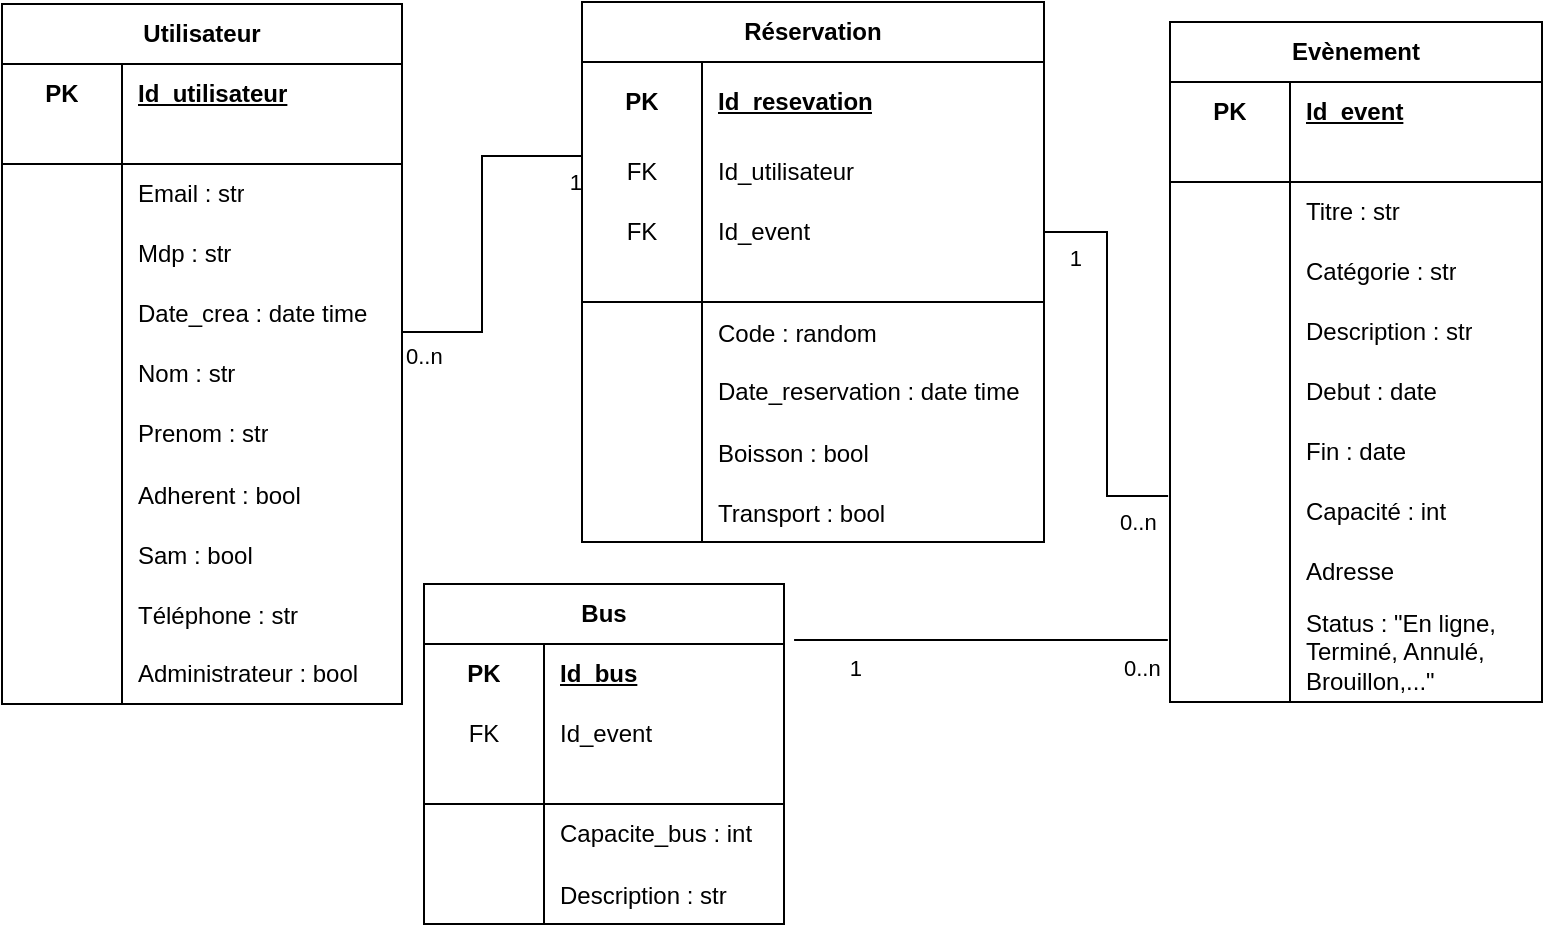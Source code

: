 <mxfile version="28.2.3">
  <diagram name="Page-1" id="7T3RkDwCPcvI0YSuwBQ7">
    <mxGraphModel dx="872" dy="441" grid="1" gridSize="10" guides="1" tooltips="1" connect="1" arrows="1" fold="1" page="1" pageScale="1" pageWidth="827" pageHeight="1169" math="0" shadow="0">
      <root>
        <mxCell id="0" />
        <mxCell id="1" parent="0" />
        <mxCell id="JRKuyxoz-PXcy8sYNfW_-27" value="Utilisateur" style="shape=table;startSize=30;container=1;collapsible=1;childLayout=tableLayout;fixedRows=1;rowLines=0;fontStyle=1;align=center;resizeLast=1;html=1;whiteSpace=wrap;" parent="1" vertex="1">
          <mxGeometry x="50" y="41" width="200" height="350" as="geometry" />
        </mxCell>
        <mxCell id="JRKuyxoz-PXcy8sYNfW_-28" value="" style="shape=tableRow;horizontal=0;startSize=0;swimlaneHead=0;swimlaneBody=0;fillColor=none;collapsible=0;dropTarget=0;points=[[0,0.5],[1,0.5]];portConstraint=eastwest;top=0;left=0;right=0;bottom=0;html=1;" parent="JRKuyxoz-PXcy8sYNfW_-27" vertex="1">
          <mxGeometry y="30" width="200" height="30" as="geometry" />
        </mxCell>
        <mxCell id="JRKuyxoz-PXcy8sYNfW_-29" value="PK" style="shape=partialRectangle;connectable=0;fillColor=none;top=0;left=0;bottom=0;right=0;fontStyle=1;overflow=hidden;html=1;whiteSpace=wrap;" parent="JRKuyxoz-PXcy8sYNfW_-28" vertex="1">
          <mxGeometry width="60" height="30" as="geometry">
            <mxRectangle width="60" height="30" as="alternateBounds" />
          </mxGeometry>
        </mxCell>
        <mxCell id="JRKuyxoz-PXcy8sYNfW_-30" value="Id_utilisateur" style="shape=partialRectangle;connectable=0;fillColor=none;top=0;left=0;bottom=0;right=0;align=left;spacingLeft=6;fontStyle=5;overflow=hidden;html=1;whiteSpace=wrap;" parent="JRKuyxoz-PXcy8sYNfW_-28" vertex="1">
          <mxGeometry x="60" width="140" height="30" as="geometry">
            <mxRectangle width="140" height="30" as="alternateBounds" />
          </mxGeometry>
        </mxCell>
        <mxCell id="JRKuyxoz-PXcy8sYNfW_-31" value="" style="shape=tableRow;horizontal=0;startSize=0;swimlaneHead=0;swimlaneBody=0;fillColor=none;collapsible=0;dropTarget=0;points=[[0,0.5],[1,0.5]];portConstraint=eastwest;top=0;left=0;right=0;bottom=1;html=1;" parent="JRKuyxoz-PXcy8sYNfW_-27" vertex="1">
          <mxGeometry y="60" width="200" height="20" as="geometry" />
        </mxCell>
        <mxCell id="JRKuyxoz-PXcy8sYNfW_-32" value="" style="shape=partialRectangle;connectable=0;fillColor=none;top=0;left=0;bottom=0;right=0;fontStyle=1;overflow=hidden;html=1;whiteSpace=wrap;" parent="JRKuyxoz-PXcy8sYNfW_-31" vertex="1">
          <mxGeometry width="60" height="20" as="geometry">
            <mxRectangle width="60" height="20" as="alternateBounds" />
          </mxGeometry>
        </mxCell>
        <mxCell id="JRKuyxoz-PXcy8sYNfW_-33" value="" style="shape=partialRectangle;connectable=0;fillColor=none;top=0;left=0;bottom=0;right=0;align=left;spacingLeft=6;fontStyle=5;overflow=hidden;html=1;whiteSpace=wrap;" parent="JRKuyxoz-PXcy8sYNfW_-31" vertex="1">
          <mxGeometry x="60" width="140" height="20" as="geometry">
            <mxRectangle width="140" height="20" as="alternateBounds" />
          </mxGeometry>
        </mxCell>
        <mxCell id="JRKuyxoz-PXcy8sYNfW_-34" value="" style="shape=tableRow;horizontal=0;startSize=0;swimlaneHead=0;swimlaneBody=0;fillColor=none;collapsible=0;dropTarget=0;points=[[0,0.5],[1,0.5]];portConstraint=eastwest;top=0;left=0;right=0;bottom=0;html=1;" parent="JRKuyxoz-PXcy8sYNfW_-27" vertex="1">
          <mxGeometry y="80" width="200" height="30" as="geometry" />
        </mxCell>
        <mxCell id="JRKuyxoz-PXcy8sYNfW_-35" value="" style="shape=partialRectangle;connectable=0;fillColor=none;top=0;left=0;bottom=0;right=0;editable=1;overflow=hidden;html=1;whiteSpace=wrap;" parent="JRKuyxoz-PXcy8sYNfW_-34" vertex="1">
          <mxGeometry width="60" height="30" as="geometry">
            <mxRectangle width="60" height="30" as="alternateBounds" />
          </mxGeometry>
        </mxCell>
        <mxCell id="JRKuyxoz-PXcy8sYNfW_-36" value="Email : str" style="shape=partialRectangle;connectable=0;fillColor=none;top=0;left=0;bottom=0;right=0;align=left;spacingLeft=6;overflow=hidden;html=1;whiteSpace=wrap;" parent="JRKuyxoz-PXcy8sYNfW_-34" vertex="1">
          <mxGeometry x="60" width="140" height="30" as="geometry">
            <mxRectangle width="140" height="30" as="alternateBounds" />
          </mxGeometry>
        </mxCell>
        <mxCell id="JRKuyxoz-PXcy8sYNfW_-37" value="" style="shape=tableRow;horizontal=0;startSize=0;swimlaneHead=0;swimlaneBody=0;fillColor=none;collapsible=0;dropTarget=0;points=[[0,0.5],[1,0.5]];portConstraint=eastwest;top=0;left=0;right=0;bottom=0;html=1;" parent="JRKuyxoz-PXcy8sYNfW_-27" vertex="1">
          <mxGeometry y="110" width="200" height="30" as="geometry" />
        </mxCell>
        <mxCell id="JRKuyxoz-PXcy8sYNfW_-38" value="" style="shape=partialRectangle;connectable=0;fillColor=none;top=0;left=0;bottom=0;right=0;editable=1;overflow=hidden;html=1;whiteSpace=wrap;" parent="JRKuyxoz-PXcy8sYNfW_-37" vertex="1">
          <mxGeometry width="60" height="30" as="geometry">
            <mxRectangle width="60" height="30" as="alternateBounds" />
          </mxGeometry>
        </mxCell>
        <mxCell id="JRKuyxoz-PXcy8sYNfW_-39" value="Mdp : str" style="shape=partialRectangle;connectable=0;fillColor=none;top=0;left=0;bottom=0;right=0;align=left;spacingLeft=6;overflow=hidden;html=1;whiteSpace=wrap;" parent="JRKuyxoz-PXcy8sYNfW_-37" vertex="1">
          <mxGeometry x="60" width="140" height="30" as="geometry">
            <mxRectangle width="140" height="30" as="alternateBounds" />
          </mxGeometry>
        </mxCell>
        <mxCell id="D_6ku0pOQuccuG8OBl92-4" value="" style="shape=tableRow;horizontal=0;startSize=0;swimlaneHead=0;swimlaneBody=0;fillColor=none;collapsible=0;dropTarget=0;points=[[0,0.5],[1,0.5]];portConstraint=eastwest;top=0;left=0;right=0;bottom=0;html=1;" parent="JRKuyxoz-PXcy8sYNfW_-27" vertex="1">
          <mxGeometry y="140" width="200" height="30" as="geometry" />
        </mxCell>
        <mxCell id="D_6ku0pOQuccuG8OBl92-5" value="" style="shape=partialRectangle;connectable=0;fillColor=none;top=0;left=0;bottom=0;right=0;editable=1;overflow=hidden;html=1;whiteSpace=wrap;" parent="D_6ku0pOQuccuG8OBl92-4" vertex="1">
          <mxGeometry width="60" height="30" as="geometry">
            <mxRectangle width="60" height="30" as="alternateBounds" />
          </mxGeometry>
        </mxCell>
        <mxCell id="D_6ku0pOQuccuG8OBl92-6" value="Date_crea : date time" style="shape=partialRectangle;connectable=0;fillColor=none;top=0;left=0;bottom=0;right=0;align=left;spacingLeft=6;overflow=hidden;html=1;whiteSpace=wrap;" parent="D_6ku0pOQuccuG8OBl92-4" vertex="1">
          <mxGeometry x="60" width="140" height="30" as="geometry">
            <mxRectangle width="140" height="30" as="alternateBounds" />
          </mxGeometry>
        </mxCell>
        <mxCell id="D_6ku0pOQuccuG8OBl92-7" value="" style="shape=tableRow;horizontal=0;startSize=0;swimlaneHead=0;swimlaneBody=0;fillColor=none;collapsible=0;dropTarget=0;points=[[0,0.5],[1,0.5]];portConstraint=eastwest;top=0;left=0;right=0;bottom=0;html=1;" parent="JRKuyxoz-PXcy8sYNfW_-27" vertex="1">
          <mxGeometry y="170" width="200" height="30" as="geometry" />
        </mxCell>
        <mxCell id="D_6ku0pOQuccuG8OBl92-8" value="" style="shape=partialRectangle;connectable=0;fillColor=none;top=0;left=0;bottom=0;right=0;editable=1;overflow=hidden;html=1;whiteSpace=wrap;" parent="D_6ku0pOQuccuG8OBl92-7" vertex="1">
          <mxGeometry width="60" height="30" as="geometry">
            <mxRectangle width="60" height="30" as="alternateBounds" />
          </mxGeometry>
        </mxCell>
        <mxCell id="D_6ku0pOQuccuG8OBl92-9" value="Nom : str" style="shape=partialRectangle;connectable=0;fillColor=none;top=0;left=0;bottom=0;right=0;align=left;spacingLeft=6;overflow=hidden;html=1;whiteSpace=wrap;" parent="D_6ku0pOQuccuG8OBl92-7" vertex="1">
          <mxGeometry x="60" width="140" height="30" as="geometry">
            <mxRectangle width="140" height="30" as="alternateBounds" />
          </mxGeometry>
        </mxCell>
        <mxCell id="D_6ku0pOQuccuG8OBl92-10" value="" style="shape=tableRow;horizontal=0;startSize=0;swimlaneHead=0;swimlaneBody=0;fillColor=none;collapsible=0;dropTarget=0;points=[[0,0.5],[1,0.5]];portConstraint=eastwest;top=0;left=0;right=0;bottom=0;html=1;" parent="JRKuyxoz-PXcy8sYNfW_-27" vertex="1">
          <mxGeometry y="200" width="200" height="30" as="geometry" />
        </mxCell>
        <mxCell id="D_6ku0pOQuccuG8OBl92-11" value="" style="shape=partialRectangle;connectable=0;fillColor=none;top=0;left=0;bottom=0;right=0;editable=1;overflow=hidden;html=1;whiteSpace=wrap;" parent="D_6ku0pOQuccuG8OBl92-10" vertex="1">
          <mxGeometry width="60" height="30" as="geometry">
            <mxRectangle width="60" height="30" as="alternateBounds" />
          </mxGeometry>
        </mxCell>
        <mxCell id="D_6ku0pOQuccuG8OBl92-12" value="Prenom : str" style="shape=partialRectangle;connectable=0;fillColor=none;top=0;left=0;bottom=0;right=0;align=left;spacingLeft=6;overflow=hidden;html=1;whiteSpace=wrap;" parent="D_6ku0pOQuccuG8OBl92-10" vertex="1">
          <mxGeometry x="60" width="140" height="30" as="geometry">
            <mxRectangle width="140" height="30" as="alternateBounds" />
          </mxGeometry>
        </mxCell>
        <mxCell id="5gYkicxAZJYEm7UIIAIP-82" value="" style="shape=tableRow;horizontal=0;startSize=0;swimlaneHead=0;swimlaneBody=0;fillColor=none;collapsible=0;dropTarget=0;points=[[0,0.5],[1,0.5]];portConstraint=eastwest;top=0;left=0;right=0;bottom=0;" vertex="1" parent="JRKuyxoz-PXcy8sYNfW_-27">
          <mxGeometry y="230" width="200" height="30" as="geometry" />
        </mxCell>
        <mxCell id="5gYkicxAZJYEm7UIIAIP-83" value="" style="shape=partialRectangle;connectable=0;fillColor=none;top=0;left=0;bottom=0;right=0;editable=1;overflow=hidden;" vertex="1" parent="5gYkicxAZJYEm7UIIAIP-82">
          <mxGeometry width="60" height="30" as="geometry">
            <mxRectangle width="60" height="30" as="alternateBounds" />
          </mxGeometry>
        </mxCell>
        <mxCell id="5gYkicxAZJYEm7UIIAIP-84" value="Adherent : bool" style="shape=partialRectangle;connectable=0;fillColor=none;top=0;left=0;bottom=0;right=0;align=left;spacingLeft=6;overflow=hidden;" vertex="1" parent="5gYkicxAZJYEm7UIIAIP-82">
          <mxGeometry x="60" width="140" height="30" as="geometry">
            <mxRectangle width="140" height="30" as="alternateBounds" />
          </mxGeometry>
        </mxCell>
        <mxCell id="5gYkicxAZJYEm7UIIAIP-85" value="" style="shape=tableRow;horizontal=0;startSize=0;swimlaneHead=0;swimlaneBody=0;fillColor=none;collapsible=0;dropTarget=0;points=[[0,0.5],[1,0.5]];portConstraint=eastwest;top=0;left=0;right=0;bottom=0;" vertex="1" parent="JRKuyxoz-PXcy8sYNfW_-27">
          <mxGeometry y="260" width="200" height="30" as="geometry" />
        </mxCell>
        <mxCell id="5gYkicxAZJYEm7UIIAIP-86" value="" style="shape=partialRectangle;connectable=0;fillColor=none;top=0;left=0;bottom=0;right=0;editable=1;overflow=hidden;" vertex="1" parent="5gYkicxAZJYEm7UIIAIP-85">
          <mxGeometry width="60" height="30" as="geometry">
            <mxRectangle width="60" height="30" as="alternateBounds" />
          </mxGeometry>
        </mxCell>
        <mxCell id="5gYkicxAZJYEm7UIIAIP-87" value="Sam : bool" style="shape=partialRectangle;connectable=0;fillColor=none;top=0;left=0;bottom=0;right=0;align=left;spacingLeft=6;overflow=hidden;" vertex="1" parent="5gYkicxAZJYEm7UIIAIP-85">
          <mxGeometry x="60" width="140" height="30" as="geometry">
            <mxRectangle width="140" height="30" as="alternateBounds" />
          </mxGeometry>
        </mxCell>
        <mxCell id="5gYkicxAZJYEm7UIIAIP-73" value="" style="shape=tableRow;horizontal=0;startSize=0;swimlaneHead=0;swimlaneBody=0;fillColor=none;collapsible=0;dropTarget=0;points=[[0,0.5],[1,0.5]];portConstraint=eastwest;top=0;left=0;right=0;bottom=0;" vertex="1" parent="JRKuyxoz-PXcy8sYNfW_-27">
          <mxGeometry y="290" width="200" height="30" as="geometry" />
        </mxCell>
        <mxCell id="5gYkicxAZJYEm7UIIAIP-74" value="" style="shape=partialRectangle;connectable=0;fillColor=none;top=0;left=0;bottom=0;right=0;editable=1;overflow=hidden;" vertex="1" parent="5gYkicxAZJYEm7UIIAIP-73">
          <mxGeometry width="60" height="30" as="geometry">
            <mxRectangle width="60" height="30" as="alternateBounds" />
          </mxGeometry>
        </mxCell>
        <mxCell id="5gYkicxAZJYEm7UIIAIP-75" value="Téléphone : str" style="shape=partialRectangle;connectable=0;fillColor=none;top=0;left=0;bottom=0;right=0;align=left;spacingLeft=6;overflow=hidden;" vertex="1" parent="5gYkicxAZJYEm7UIIAIP-73">
          <mxGeometry x="60" width="140" height="30" as="geometry">
            <mxRectangle width="140" height="30" as="alternateBounds" />
          </mxGeometry>
        </mxCell>
        <mxCell id="D_6ku0pOQuccuG8OBl92-13" value="" style="shape=tableRow;horizontal=0;startSize=0;swimlaneHead=0;swimlaneBody=0;fillColor=none;collapsible=0;dropTarget=0;points=[[0,0.5],[1,0.5]];portConstraint=eastwest;top=0;left=0;right=0;bottom=0;html=1;" parent="JRKuyxoz-PXcy8sYNfW_-27" vertex="1">
          <mxGeometry y="320" width="200" height="30" as="geometry" />
        </mxCell>
        <mxCell id="D_6ku0pOQuccuG8OBl92-14" value="" style="shape=partialRectangle;connectable=0;fillColor=none;top=0;left=0;bottom=0;right=0;editable=1;overflow=hidden;html=1;whiteSpace=wrap;" parent="D_6ku0pOQuccuG8OBl92-13" vertex="1">
          <mxGeometry width="60" height="30" as="geometry">
            <mxRectangle width="60" height="30" as="alternateBounds" />
          </mxGeometry>
        </mxCell>
        <mxCell id="D_6ku0pOQuccuG8OBl92-15" value="Administrateur : bool" style="shape=partialRectangle;connectable=0;fillColor=none;top=0;left=0;bottom=0;right=0;align=left;spacingLeft=6;overflow=hidden;html=1;whiteSpace=wrap;" parent="D_6ku0pOQuccuG8OBl92-13" vertex="1">
          <mxGeometry x="60" width="140" height="30" as="geometry">
            <mxRectangle width="140" height="30" as="alternateBounds" />
          </mxGeometry>
        </mxCell>
        <mxCell id="JRKuyxoz-PXcy8sYNfW_-40" value="Evènement" style="shape=table;startSize=30;container=1;collapsible=1;childLayout=tableLayout;fixedRows=1;rowLines=0;fontStyle=1;align=center;resizeLast=1;html=1;whiteSpace=wrap;" parent="1" vertex="1">
          <mxGeometry x="634" y="50" width="186" height="340" as="geometry" />
        </mxCell>
        <mxCell id="JRKuyxoz-PXcy8sYNfW_-41" value="" style="shape=tableRow;horizontal=0;startSize=0;swimlaneHead=0;swimlaneBody=0;fillColor=none;collapsible=0;dropTarget=0;points=[[0,0.5],[1,0.5]];portConstraint=eastwest;top=0;left=0;right=0;bottom=0;html=1;" parent="JRKuyxoz-PXcy8sYNfW_-40" vertex="1">
          <mxGeometry y="30" width="186" height="30" as="geometry" />
        </mxCell>
        <mxCell id="JRKuyxoz-PXcy8sYNfW_-42" value="PK" style="shape=partialRectangle;connectable=0;fillColor=none;top=0;left=0;bottom=0;right=0;fontStyle=1;overflow=hidden;html=1;whiteSpace=wrap;" parent="JRKuyxoz-PXcy8sYNfW_-41" vertex="1">
          <mxGeometry width="60" height="30" as="geometry">
            <mxRectangle width="60" height="30" as="alternateBounds" />
          </mxGeometry>
        </mxCell>
        <mxCell id="JRKuyxoz-PXcy8sYNfW_-43" value="Id_event" style="shape=partialRectangle;connectable=0;fillColor=none;top=0;left=0;bottom=0;right=0;align=left;spacingLeft=6;fontStyle=5;overflow=hidden;html=1;whiteSpace=wrap;" parent="JRKuyxoz-PXcy8sYNfW_-41" vertex="1">
          <mxGeometry x="60" width="126" height="30" as="geometry">
            <mxRectangle width="126" height="30" as="alternateBounds" />
          </mxGeometry>
        </mxCell>
        <mxCell id="JRKuyxoz-PXcy8sYNfW_-44" value="" style="shape=tableRow;horizontal=0;startSize=0;swimlaneHead=0;swimlaneBody=0;fillColor=none;collapsible=0;dropTarget=0;points=[[0,0.5],[1,0.5]];portConstraint=eastwest;top=0;left=0;right=0;bottom=1;html=1;" parent="JRKuyxoz-PXcy8sYNfW_-40" vertex="1">
          <mxGeometry y="60" width="186" height="20" as="geometry" />
        </mxCell>
        <mxCell id="JRKuyxoz-PXcy8sYNfW_-45" value="" style="shape=partialRectangle;connectable=0;fillColor=none;top=0;left=0;bottom=0;right=0;fontStyle=1;overflow=hidden;html=1;whiteSpace=wrap;" parent="JRKuyxoz-PXcy8sYNfW_-44" vertex="1">
          <mxGeometry width="60" height="20" as="geometry">
            <mxRectangle width="60" height="20" as="alternateBounds" />
          </mxGeometry>
        </mxCell>
        <mxCell id="JRKuyxoz-PXcy8sYNfW_-46" value="" style="shape=partialRectangle;connectable=0;fillColor=none;top=0;left=0;bottom=0;right=0;align=left;spacingLeft=6;fontStyle=5;overflow=hidden;html=1;whiteSpace=wrap;" parent="JRKuyxoz-PXcy8sYNfW_-44" vertex="1">
          <mxGeometry x="60" width="126" height="20" as="geometry">
            <mxRectangle width="126" height="20" as="alternateBounds" />
          </mxGeometry>
        </mxCell>
        <mxCell id="JRKuyxoz-PXcy8sYNfW_-47" value="" style="shape=tableRow;horizontal=0;startSize=0;swimlaneHead=0;swimlaneBody=0;fillColor=none;collapsible=0;dropTarget=0;points=[[0,0.5],[1,0.5]];portConstraint=eastwest;top=0;left=0;right=0;bottom=0;html=1;" parent="JRKuyxoz-PXcy8sYNfW_-40" vertex="1">
          <mxGeometry y="80" width="186" height="30" as="geometry" />
        </mxCell>
        <mxCell id="JRKuyxoz-PXcy8sYNfW_-48" value="" style="shape=partialRectangle;connectable=0;fillColor=none;top=0;left=0;bottom=0;right=0;editable=1;overflow=hidden;html=1;whiteSpace=wrap;" parent="JRKuyxoz-PXcy8sYNfW_-47" vertex="1">
          <mxGeometry width="60" height="30" as="geometry">
            <mxRectangle width="60" height="30" as="alternateBounds" />
          </mxGeometry>
        </mxCell>
        <mxCell id="JRKuyxoz-PXcy8sYNfW_-49" value="Titre : str" style="shape=partialRectangle;connectable=0;fillColor=none;top=0;left=0;bottom=0;right=0;align=left;spacingLeft=6;overflow=hidden;html=1;whiteSpace=wrap;" parent="JRKuyxoz-PXcy8sYNfW_-47" vertex="1">
          <mxGeometry x="60" width="126" height="30" as="geometry">
            <mxRectangle width="126" height="30" as="alternateBounds" />
          </mxGeometry>
        </mxCell>
        <mxCell id="JRKuyxoz-PXcy8sYNfW_-50" value="" style="shape=tableRow;horizontal=0;startSize=0;swimlaneHead=0;swimlaneBody=0;fillColor=none;collapsible=0;dropTarget=0;points=[[0,0.5],[1,0.5]];portConstraint=eastwest;top=0;left=0;right=0;bottom=0;html=1;" parent="JRKuyxoz-PXcy8sYNfW_-40" vertex="1">
          <mxGeometry y="110" width="186" height="30" as="geometry" />
        </mxCell>
        <mxCell id="JRKuyxoz-PXcy8sYNfW_-51" value="" style="shape=partialRectangle;connectable=0;fillColor=none;top=0;left=0;bottom=0;right=0;editable=1;overflow=hidden;html=1;whiteSpace=wrap;" parent="JRKuyxoz-PXcy8sYNfW_-50" vertex="1">
          <mxGeometry width="60" height="30" as="geometry">
            <mxRectangle width="60" height="30" as="alternateBounds" />
          </mxGeometry>
        </mxCell>
        <mxCell id="JRKuyxoz-PXcy8sYNfW_-52" value="Catégorie : str" style="shape=partialRectangle;connectable=0;fillColor=none;top=0;left=0;bottom=0;right=0;align=left;spacingLeft=6;overflow=hidden;html=1;whiteSpace=wrap;" parent="JRKuyxoz-PXcy8sYNfW_-50" vertex="1">
          <mxGeometry x="60" width="126" height="30" as="geometry">
            <mxRectangle width="126" height="30" as="alternateBounds" />
          </mxGeometry>
        </mxCell>
        <mxCell id="JRKuyxoz-PXcy8sYNfW_-54" value="" style="shape=tableRow;horizontal=0;startSize=0;swimlaneHead=0;swimlaneBody=0;fillColor=none;collapsible=0;dropTarget=0;points=[[0,0.5],[1,0.5]];portConstraint=eastwest;top=0;left=0;right=0;bottom=0;html=1;" parent="JRKuyxoz-PXcy8sYNfW_-40" vertex="1">
          <mxGeometry y="140" width="186" height="30" as="geometry" />
        </mxCell>
        <mxCell id="JRKuyxoz-PXcy8sYNfW_-55" value="" style="shape=partialRectangle;connectable=0;fillColor=none;top=0;left=0;bottom=0;right=0;editable=1;overflow=hidden;html=1;whiteSpace=wrap;" parent="JRKuyxoz-PXcy8sYNfW_-54" vertex="1">
          <mxGeometry width="60" height="30" as="geometry">
            <mxRectangle width="60" height="30" as="alternateBounds" />
          </mxGeometry>
        </mxCell>
        <mxCell id="JRKuyxoz-PXcy8sYNfW_-56" value="Description : str" style="shape=partialRectangle;connectable=0;fillColor=none;top=0;left=0;bottom=0;right=0;align=left;spacingLeft=6;overflow=hidden;html=1;whiteSpace=wrap;" parent="JRKuyxoz-PXcy8sYNfW_-54" vertex="1">
          <mxGeometry x="60" width="126" height="30" as="geometry">
            <mxRectangle width="126" height="30" as="alternateBounds" />
          </mxGeometry>
        </mxCell>
        <mxCell id="JRKuyxoz-PXcy8sYNfW_-57" value="" style="shape=tableRow;horizontal=0;startSize=0;swimlaneHead=0;swimlaneBody=0;fillColor=none;collapsible=0;dropTarget=0;points=[[0,0.5],[1,0.5]];portConstraint=eastwest;top=0;left=0;right=0;bottom=0;html=1;" parent="JRKuyxoz-PXcy8sYNfW_-40" vertex="1">
          <mxGeometry y="170" width="186" height="30" as="geometry" />
        </mxCell>
        <mxCell id="JRKuyxoz-PXcy8sYNfW_-58" value="" style="shape=partialRectangle;connectable=0;fillColor=none;top=0;left=0;bottom=0;right=0;editable=1;overflow=hidden;html=1;whiteSpace=wrap;" parent="JRKuyxoz-PXcy8sYNfW_-57" vertex="1">
          <mxGeometry width="60" height="30" as="geometry">
            <mxRectangle width="60" height="30" as="alternateBounds" />
          </mxGeometry>
        </mxCell>
        <mxCell id="JRKuyxoz-PXcy8sYNfW_-59" value="Debut : date" style="shape=partialRectangle;connectable=0;fillColor=none;top=0;left=0;bottom=0;right=0;align=left;spacingLeft=6;overflow=hidden;html=1;whiteSpace=wrap;" parent="JRKuyxoz-PXcy8sYNfW_-57" vertex="1">
          <mxGeometry x="60" width="126" height="30" as="geometry">
            <mxRectangle width="126" height="30" as="alternateBounds" />
          </mxGeometry>
        </mxCell>
        <mxCell id="JRKuyxoz-PXcy8sYNfW_-79" value="" style="shape=tableRow;horizontal=0;startSize=0;swimlaneHead=0;swimlaneBody=0;fillColor=none;collapsible=0;dropTarget=0;points=[[0,0.5],[1,0.5]];portConstraint=eastwest;top=0;left=0;right=0;bottom=0;html=1;" parent="JRKuyxoz-PXcy8sYNfW_-40" vertex="1">
          <mxGeometry y="200" width="186" height="30" as="geometry" />
        </mxCell>
        <mxCell id="JRKuyxoz-PXcy8sYNfW_-80" value="" style="shape=partialRectangle;connectable=0;fillColor=none;top=0;left=0;bottom=0;right=0;editable=1;overflow=hidden;html=1;whiteSpace=wrap;" parent="JRKuyxoz-PXcy8sYNfW_-79" vertex="1">
          <mxGeometry width="60" height="30" as="geometry">
            <mxRectangle width="60" height="30" as="alternateBounds" />
          </mxGeometry>
        </mxCell>
        <mxCell id="JRKuyxoz-PXcy8sYNfW_-81" value="Fin : date" style="shape=partialRectangle;connectable=0;fillColor=none;top=0;left=0;bottom=0;right=0;align=left;spacingLeft=6;overflow=hidden;html=1;whiteSpace=wrap;" parent="JRKuyxoz-PXcy8sYNfW_-79" vertex="1">
          <mxGeometry x="60" width="126" height="30" as="geometry">
            <mxRectangle width="126" height="30" as="alternateBounds" />
          </mxGeometry>
        </mxCell>
        <mxCell id="JRKuyxoz-PXcy8sYNfW_-82" value="" style="shape=tableRow;horizontal=0;startSize=0;swimlaneHead=0;swimlaneBody=0;fillColor=none;collapsible=0;dropTarget=0;points=[[0,0.5],[1,0.5]];portConstraint=eastwest;top=0;left=0;right=0;bottom=0;html=1;" parent="JRKuyxoz-PXcy8sYNfW_-40" vertex="1">
          <mxGeometry y="230" width="186" height="30" as="geometry" />
        </mxCell>
        <mxCell id="JRKuyxoz-PXcy8sYNfW_-83" value="" style="shape=partialRectangle;connectable=0;fillColor=none;top=0;left=0;bottom=0;right=0;editable=1;overflow=hidden;html=1;whiteSpace=wrap;" parent="JRKuyxoz-PXcy8sYNfW_-82" vertex="1">
          <mxGeometry width="60" height="30" as="geometry">
            <mxRectangle width="60" height="30" as="alternateBounds" />
          </mxGeometry>
        </mxCell>
        <mxCell id="JRKuyxoz-PXcy8sYNfW_-84" value="Capacité : int" style="shape=partialRectangle;connectable=0;fillColor=none;top=0;left=0;bottom=0;right=0;align=left;spacingLeft=6;overflow=hidden;html=1;whiteSpace=wrap;" parent="JRKuyxoz-PXcy8sYNfW_-82" vertex="1">
          <mxGeometry x="60" width="126" height="30" as="geometry">
            <mxRectangle width="126" height="30" as="alternateBounds" />
          </mxGeometry>
        </mxCell>
        <mxCell id="JRKuyxoz-PXcy8sYNfW_-85" value="" style="shape=tableRow;horizontal=0;startSize=0;swimlaneHead=0;swimlaneBody=0;fillColor=none;collapsible=0;dropTarget=0;points=[[0,0.5],[1,0.5]];portConstraint=eastwest;top=0;left=0;right=0;bottom=0;html=1;" parent="JRKuyxoz-PXcy8sYNfW_-40" vertex="1">
          <mxGeometry y="260" width="186" height="30" as="geometry" />
        </mxCell>
        <mxCell id="JRKuyxoz-PXcy8sYNfW_-86" value="" style="shape=partialRectangle;connectable=0;fillColor=none;top=0;left=0;bottom=0;right=0;editable=1;overflow=hidden;html=1;whiteSpace=wrap;" parent="JRKuyxoz-PXcy8sYNfW_-85" vertex="1">
          <mxGeometry width="60" height="30" as="geometry">
            <mxRectangle width="60" height="30" as="alternateBounds" />
          </mxGeometry>
        </mxCell>
        <mxCell id="JRKuyxoz-PXcy8sYNfW_-87" value="Adresse" style="shape=partialRectangle;connectable=0;fillColor=none;top=0;left=0;bottom=0;right=0;align=left;spacingLeft=6;overflow=hidden;html=1;whiteSpace=wrap;" parent="JRKuyxoz-PXcy8sYNfW_-85" vertex="1">
          <mxGeometry x="60" width="126" height="30" as="geometry">
            <mxRectangle width="126" height="30" as="alternateBounds" />
          </mxGeometry>
        </mxCell>
        <mxCell id="JRKuyxoz-PXcy8sYNfW_-88" value="" style="shape=tableRow;horizontal=0;startSize=0;swimlaneHead=0;swimlaneBody=0;fillColor=none;collapsible=0;dropTarget=0;points=[[0,0.5],[1,0.5]];portConstraint=eastwest;top=0;left=0;right=0;bottom=0;html=1;" parent="JRKuyxoz-PXcy8sYNfW_-40" vertex="1">
          <mxGeometry y="290" width="186" height="50" as="geometry" />
        </mxCell>
        <mxCell id="JRKuyxoz-PXcy8sYNfW_-89" value="" style="shape=partialRectangle;connectable=0;fillColor=none;top=0;left=0;bottom=0;right=0;editable=1;overflow=hidden;html=1;whiteSpace=wrap;" parent="JRKuyxoz-PXcy8sYNfW_-88" vertex="1">
          <mxGeometry width="60" height="50" as="geometry">
            <mxRectangle width="60" height="50" as="alternateBounds" />
          </mxGeometry>
        </mxCell>
        <mxCell id="JRKuyxoz-PXcy8sYNfW_-90" value="Status : &quot;En ligne, Terminé, Annulé, Brouillon,...&quot;&amp;nbsp;&amp;nbsp;" style="shape=partialRectangle;connectable=0;fillColor=none;top=0;left=0;bottom=0;right=0;align=left;spacingLeft=6;overflow=hidden;html=1;whiteSpace=wrap;" parent="JRKuyxoz-PXcy8sYNfW_-88" vertex="1">
          <mxGeometry x="60" width="126" height="50" as="geometry">
            <mxRectangle width="126" height="50" as="alternateBounds" />
          </mxGeometry>
        </mxCell>
        <mxCell id="5gYkicxAZJYEm7UIIAIP-2" value="" style="endArrow=none;html=1;startArrow=none;startFill=0;edgeStyle=orthogonalEdgeStyle;rounded=0;shape=wire;dashed=1;movable=1;resizable=1;rotatable=1;deletable=1;editable=1;locked=0;connectable=1;endFill=0;" edge="1" parent="1">
          <mxGeometry relative="1" as="geometry">
            <mxPoint x="250" y="204" as="sourcePoint" />
            <mxPoint x="340" y="117" as="targetPoint" />
            <Array as="points">
              <mxPoint x="250" y="205" />
              <mxPoint x="290" y="205" />
              <mxPoint x="290" y="117" />
            </Array>
          </mxGeometry>
        </mxCell>
        <mxCell id="5gYkicxAZJYEm7UIIAIP-3" value="0..n" style="edgeLabel;resizable=0;html=1;align=left;verticalAlign=top;" connectable="0" vertex="1" parent="5gYkicxAZJYEm7UIIAIP-2">
          <mxGeometry x="-1" relative="1" as="geometry" />
        </mxCell>
        <mxCell id="5gYkicxAZJYEm7UIIAIP-4" value="1" style="edgeLabel;resizable=0;html=1;align=right;verticalAlign=top;" connectable="0" vertex="1" parent="5gYkicxAZJYEm7UIIAIP-2">
          <mxGeometry x="1" relative="1" as="geometry" />
        </mxCell>
        <mxCell id="5gYkicxAZJYEm7UIIAIP-60" value="" style="endArrow=none;html=1;startArrow=none;startFill=0;edgeStyle=orthogonalEdgeStyle;rounded=0;exitX=-0.005;exitY=0.233;exitDx=0;exitDy=0;exitPerimeter=0;entryX=1;entryY=0.5;entryDx=0;entryDy=0;endFill=0;" edge="1" parent="1" source="JRKuyxoz-PXcy8sYNfW_-82" target="5gYkicxAZJYEm7UIIAIP-57">
          <mxGeometry relative="1" as="geometry">
            <mxPoint x="380" y="250" as="sourcePoint" />
            <mxPoint x="530" y="240" as="targetPoint" />
          </mxGeometry>
        </mxCell>
        <mxCell id="5gYkicxAZJYEm7UIIAIP-61" value="0..n" style="edgeLabel;resizable=0;html=1;align=left;verticalAlign=top;" connectable="0" vertex="1" parent="5gYkicxAZJYEm7UIIAIP-60">
          <mxGeometry x="-1" relative="1" as="geometry">
            <mxPoint x="-26" as="offset" />
          </mxGeometry>
        </mxCell>
        <mxCell id="5gYkicxAZJYEm7UIIAIP-62" value="1" style="edgeLabel;resizable=0;html=1;align=right;verticalAlign=top;" connectable="0" vertex="1" parent="5gYkicxAZJYEm7UIIAIP-60">
          <mxGeometry x="1" relative="1" as="geometry">
            <mxPoint x="19" as="offset" />
          </mxGeometry>
        </mxCell>
        <mxCell id="JRKuyxoz-PXcy8sYNfW_-14" value="Réservation" style="shape=table;startSize=30;container=1;collapsible=1;childLayout=tableLayout;fixedRows=1;rowLines=0;fontStyle=1;align=center;resizeLast=1;html=1;whiteSpace=wrap;movable=1;resizable=1;rotatable=1;deletable=1;editable=1;locked=0;connectable=1;" parent="1" vertex="1">
          <mxGeometry x="340" y="40" width="231" height="270" as="geometry" />
        </mxCell>
        <mxCell id="JRKuyxoz-PXcy8sYNfW_-15" value="" style="shape=tableRow;horizontal=0;startSize=0;swimlaneHead=0;swimlaneBody=0;fillColor=none;collapsible=0;dropTarget=0;points=[[0,0.5],[1,0.5]];portConstraint=eastwest;top=0;left=0;right=0;bottom=0;html=1;" parent="JRKuyxoz-PXcy8sYNfW_-14" vertex="1">
          <mxGeometry y="30" width="231" height="40" as="geometry" />
        </mxCell>
        <mxCell id="JRKuyxoz-PXcy8sYNfW_-16" value="PK" style="shape=partialRectangle;connectable=0;fillColor=none;top=0;left=0;bottom=0;right=0;fontStyle=1;overflow=hidden;html=1;whiteSpace=wrap;" parent="JRKuyxoz-PXcy8sYNfW_-15" vertex="1">
          <mxGeometry width="60" height="40" as="geometry">
            <mxRectangle width="60" height="40" as="alternateBounds" />
          </mxGeometry>
        </mxCell>
        <mxCell id="JRKuyxoz-PXcy8sYNfW_-17" value="Id_resevation" style="shape=partialRectangle;connectable=0;fillColor=none;top=0;left=0;bottom=0;right=0;align=left;spacingLeft=6;fontStyle=5;overflow=hidden;html=1;whiteSpace=wrap;" parent="JRKuyxoz-PXcy8sYNfW_-15" vertex="1">
          <mxGeometry x="60" width="171" height="40" as="geometry">
            <mxRectangle width="171" height="40" as="alternateBounds" />
          </mxGeometry>
        </mxCell>
        <mxCell id="5gYkicxAZJYEm7UIIAIP-54" value="" style="shape=tableRow;horizontal=0;startSize=0;swimlaneHead=0;swimlaneBody=0;fillColor=none;collapsible=0;dropTarget=0;points=[[0,0.5],[1,0.5]];portConstraint=eastwest;top=0;left=0;right=0;bottom=0;" vertex="1" parent="JRKuyxoz-PXcy8sYNfW_-14">
          <mxGeometry y="70" width="231" height="30" as="geometry" />
        </mxCell>
        <mxCell id="5gYkicxAZJYEm7UIIAIP-55" value="FK" style="shape=partialRectangle;connectable=0;fillColor=none;top=0;left=0;bottom=0;right=0;fontStyle=0;overflow=hidden;whiteSpace=wrap;html=1;" vertex="1" parent="5gYkicxAZJYEm7UIIAIP-54">
          <mxGeometry width="60" height="30" as="geometry">
            <mxRectangle width="60" height="30" as="alternateBounds" />
          </mxGeometry>
        </mxCell>
        <mxCell id="5gYkicxAZJYEm7UIIAIP-56" value="Id_utilisateur" style="shape=partialRectangle;connectable=0;fillColor=none;top=0;left=0;bottom=0;right=0;align=left;spacingLeft=6;fontStyle=0;overflow=hidden;whiteSpace=wrap;html=1;" vertex="1" parent="5gYkicxAZJYEm7UIIAIP-54">
          <mxGeometry x="60" width="171" height="30" as="geometry">
            <mxRectangle width="171" height="30" as="alternateBounds" />
          </mxGeometry>
        </mxCell>
        <mxCell id="5gYkicxAZJYEm7UIIAIP-57" value="" style="shape=tableRow;horizontal=0;startSize=0;swimlaneHead=0;swimlaneBody=0;fillColor=none;collapsible=0;dropTarget=0;points=[[0,0.5],[1,0.5]];portConstraint=eastwest;top=0;left=0;right=0;bottom=0;" vertex="1" parent="JRKuyxoz-PXcy8sYNfW_-14">
          <mxGeometry y="100" width="231" height="30" as="geometry" />
        </mxCell>
        <mxCell id="5gYkicxAZJYEm7UIIAIP-58" value="FK" style="shape=partialRectangle;connectable=0;fillColor=none;top=0;left=0;bottom=0;right=0;fontStyle=0;overflow=hidden;whiteSpace=wrap;html=1;" vertex="1" parent="5gYkicxAZJYEm7UIIAIP-57">
          <mxGeometry width="60" height="30" as="geometry">
            <mxRectangle width="60" height="30" as="alternateBounds" />
          </mxGeometry>
        </mxCell>
        <mxCell id="5gYkicxAZJYEm7UIIAIP-59" value="Id_event" style="shape=partialRectangle;connectable=0;fillColor=none;top=0;left=0;bottom=0;right=0;align=left;spacingLeft=6;fontStyle=0;overflow=hidden;whiteSpace=wrap;html=1;" vertex="1" parent="5gYkicxAZJYEm7UIIAIP-57">
          <mxGeometry x="60" width="171" height="30" as="geometry">
            <mxRectangle width="171" height="30" as="alternateBounds" />
          </mxGeometry>
        </mxCell>
        <mxCell id="JRKuyxoz-PXcy8sYNfW_-18" value="" style="shape=tableRow;horizontal=0;startSize=0;swimlaneHead=0;swimlaneBody=0;fillColor=none;collapsible=0;dropTarget=0;points=[[0,0.5],[1,0.5]];portConstraint=eastwest;top=0;left=0;right=0;bottom=1;html=1;" parent="JRKuyxoz-PXcy8sYNfW_-14" vertex="1">
          <mxGeometry y="130" width="231" height="20" as="geometry" />
        </mxCell>
        <mxCell id="JRKuyxoz-PXcy8sYNfW_-19" value="" style="shape=partialRectangle;connectable=0;fillColor=none;top=0;left=0;bottom=0;right=0;fontStyle=1;overflow=hidden;html=1;whiteSpace=wrap;" parent="JRKuyxoz-PXcy8sYNfW_-18" vertex="1">
          <mxGeometry width="60" height="20" as="geometry">
            <mxRectangle width="60" height="20" as="alternateBounds" />
          </mxGeometry>
        </mxCell>
        <mxCell id="JRKuyxoz-PXcy8sYNfW_-20" value="" style="shape=partialRectangle;connectable=0;fillColor=none;top=0;left=0;bottom=0;right=0;align=left;spacingLeft=6;fontStyle=5;overflow=hidden;html=1;whiteSpace=wrap;" parent="JRKuyxoz-PXcy8sYNfW_-18" vertex="1">
          <mxGeometry x="60" width="171" height="20" as="geometry">
            <mxRectangle width="171" height="20" as="alternateBounds" />
          </mxGeometry>
        </mxCell>
        <mxCell id="5gYkicxAZJYEm7UIIAIP-88" value="" style="shape=tableRow;horizontal=0;startSize=0;swimlaneHead=0;swimlaneBody=0;fillColor=none;collapsible=0;dropTarget=0;points=[[0,0.5],[1,0.5]];portConstraint=eastwest;top=0;left=0;right=0;bottom=0;" vertex="1" parent="JRKuyxoz-PXcy8sYNfW_-14">
          <mxGeometry y="150" width="231" height="30" as="geometry" />
        </mxCell>
        <mxCell id="5gYkicxAZJYEm7UIIAIP-89" value="" style="shape=partialRectangle;connectable=0;fillColor=none;top=0;left=0;bottom=0;right=0;editable=1;overflow=hidden;" vertex="1" parent="5gYkicxAZJYEm7UIIAIP-88">
          <mxGeometry width="60" height="30" as="geometry">
            <mxRectangle width="60" height="30" as="alternateBounds" />
          </mxGeometry>
        </mxCell>
        <mxCell id="5gYkicxAZJYEm7UIIAIP-90" value="Code : random" style="shape=partialRectangle;connectable=0;fillColor=none;top=0;left=0;bottom=0;right=0;align=left;spacingLeft=6;overflow=hidden;" vertex="1" parent="5gYkicxAZJYEm7UIIAIP-88">
          <mxGeometry x="60" width="171" height="30" as="geometry">
            <mxRectangle width="171" height="30" as="alternateBounds" />
          </mxGeometry>
        </mxCell>
        <mxCell id="JRKuyxoz-PXcy8sYNfW_-21" value="" style="shape=tableRow;horizontal=0;startSize=0;swimlaneHead=0;swimlaneBody=0;fillColor=none;collapsible=0;dropTarget=0;points=[[0,0.5],[1,0.5]];portConstraint=eastwest;top=0;left=0;right=0;bottom=0;html=1;" parent="JRKuyxoz-PXcy8sYNfW_-14" vertex="1">
          <mxGeometry y="180" width="231" height="30" as="geometry" />
        </mxCell>
        <mxCell id="JRKuyxoz-PXcy8sYNfW_-22" value="" style="shape=partialRectangle;connectable=0;fillColor=none;top=0;left=0;bottom=0;right=0;editable=1;overflow=hidden;html=1;whiteSpace=wrap;" parent="JRKuyxoz-PXcy8sYNfW_-21" vertex="1">
          <mxGeometry width="60" height="30" as="geometry">
            <mxRectangle width="60" height="30" as="alternateBounds" />
          </mxGeometry>
        </mxCell>
        <mxCell id="JRKuyxoz-PXcy8sYNfW_-23" value="Date_reservation : date time" style="shape=partialRectangle;connectable=0;fillColor=none;top=0;left=0;bottom=0;right=0;align=left;spacingLeft=6;overflow=hidden;html=1;whiteSpace=wrap;" parent="JRKuyxoz-PXcy8sYNfW_-21" vertex="1">
          <mxGeometry x="60" width="171" height="30" as="geometry">
            <mxRectangle width="171" height="30" as="alternateBounds" />
          </mxGeometry>
        </mxCell>
        <mxCell id="5gYkicxAZJYEm7UIIAIP-76" value="" style="shape=tableRow;horizontal=0;startSize=0;swimlaneHead=0;swimlaneBody=0;fillColor=none;collapsible=0;dropTarget=0;points=[[0,0.5],[1,0.5]];portConstraint=eastwest;top=0;left=0;right=0;bottom=0;" vertex="1" parent="JRKuyxoz-PXcy8sYNfW_-14">
          <mxGeometry y="210" width="231" height="30" as="geometry" />
        </mxCell>
        <mxCell id="5gYkicxAZJYEm7UIIAIP-77" value="" style="shape=partialRectangle;connectable=0;fillColor=none;top=0;left=0;bottom=0;right=0;editable=1;overflow=hidden;" vertex="1" parent="5gYkicxAZJYEm7UIIAIP-76">
          <mxGeometry width="60" height="30" as="geometry">
            <mxRectangle width="60" height="30" as="alternateBounds" />
          </mxGeometry>
        </mxCell>
        <mxCell id="5gYkicxAZJYEm7UIIAIP-78" value="Boisson : bool" style="shape=partialRectangle;connectable=0;fillColor=none;top=0;left=0;bottom=0;right=0;align=left;spacingLeft=6;overflow=hidden;" vertex="1" parent="5gYkicxAZJYEm7UIIAIP-76">
          <mxGeometry x="60" width="171" height="30" as="geometry">
            <mxRectangle width="171" height="30" as="alternateBounds" />
          </mxGeometry>
        </mxCell>
        <mxCell id="5gYkicxAZJYEm7UIIAIP-79" value="" style="shape=tableRow;horizontal=0;startSize=0;swimlaneHead=0;swimlaneBody=0;fillColor=none;collapsible=0;dropTarget=0;points=[[0,0.5],[1,0.5]];portConstraint=eastwest;top=0;left=0;right=0;bottom=0;" vertex="1" parent="JRKuyxoz-PXcy8sYNfW_-14">
          <mxGeometry y="240" width="231" height="30" as="geometry" />
        </mxCell>
        <mxCell id="5gYkicxAZJYEm7UIIAIP-80" value="" style="shape=partialRectangle;connectable=0;fillColor=none;top=0;left=0;bottom=0;right=0;editable=1;overflow=hidden;" vertex="1" parent="5gYkicxAZJYEm7UIIAIP-79">
          <mxGeometry width="60" height="30" as="geometry">
            <mxRectangle width="60" height="30" as="alternateBounds" />
          </mxGeometry>
        </mxCell>
        <mxCell id="5gYkicxAZJYEm7UIIAIP-81" value="Transport : bool" style="shape=partialRectangle;connectable=0;fillColor=none;top=0;left=0;bottom=0;right=0;align=left;spacingLeft=6;overflow=hidden;" vertex="1" parent="5gYkicxAZJYEm7UIIAIP-79">
          <mxGeometry x="60" width="171" height="30" as="geometry">
            <mxRectangle width="171" height="30" as="alternateBounds" />
          </mxGeometry>
        </mxCell>
        <mxCell id="5gYkicxAZJYEm7UIIAIP-66" value="" style="endArrow=none;html=1;rounded=0;entryX=-0.022;entryY=0.38;entryDx=0;entryDy=0;entryPerimeter=0;exitX=1.028;exitY=-0.067;exitDx=0;exitDy=0;exitPerimeter=0;" edge="1" parent="1" source="Z9PIzFJbxG3ZZXLmLnRf-2">
          <mxGeometry relative="1" as="geometry">
            <mxPoint x="463" y="360" as="sourcePoint" />
            <mxPoint x="632.908" y="359" as="targetPoint" />
          </mxGeometry>
        </mxCell>
        <mxCell id="5gYkicxAZJYEm7UIIAIP-68" value="1" style="edgeLabel;resizable=0;html=1;align=right;verticalAlign=top;" connectable="0" vertex="1" parent="1">
          <mxGeometry x="480" y="360" as="geometry" />
        </mxCell>
        <mxCell id="5gYkicxAZJYEm7UIIAIP-69" value="0..n" style="edgeLabel;resizable=0;html=1;align=left;verticalAlign=top;" connectable="0" vertex="1" parent="1">
          <mxGeometry x="609" y="360" as="geometry" />
        </mxCell>
        <mxCell id="Z9PIzFJbxG3ZZXLmLnRf-1" value="Bus" style="shape=table;startSize=30;container=1;collapsible=1;childLayout=tableLayout;fixedRows=1;rowLines=0;fontStyle=1;align=center;resizeLast=1;html=1;whiteSpace=wrap;" parent="1" vertex="1">
          <mxGeometry x="261" y="331" width="180" height="170" as="geometry" />
        </mxCell>
        <mxCell id="Z9PIzFJbxG3ZZXLmLnRf-2" value="" style="shape=tableRow;horizontal=0;startSize=0;swimlaneHead=0;swimlaneBody=0;fillColor=none;collapsible=0;dropTarget=0;points=[[0,0.5],[1,0.5]];portConstraint=eastwest;top=0;left=0;right=0;bottom=0;html=1;" parent="Z9PIzFJbxG3ZZXLmLnRf-1" vertex="1">
          <mxGeometry y="30" width="180" height="30" as="geometry" />
        </mxCell>
        <mxCell id="Z9PIzFJbxG3ZZXLmLnRf-3" value="PK" style="shape=partialRectangle;connectable=0;fillColor=none;top=0;left=0;bottom=0;right=0;fontStyle=1;overflow=hidden;html=1;whiteSpace=wrap;" parent="Z9PIzFJbxG3ZZXLmLnRf-2" vertex="1">
          <mxGeometry width="60" height="30" as="geometry">
            <mxRectangle width="60" height="30" as="alternateBounds" />
          </mxGeometry>
        </mxCell>
        <mxCell id="Z9PIzFJbxG3ZZXLmLnRf-4" value="Id_bus" style="shape=partialRectangle;connectable=0;fillColor=none;top=0;left=0;bottom=0;right=0;align=left;spacingLeft=6;fontStyle=5;overflow=hidden;html=1;whiteSpace=wrap;" parent="Z9PIzFJbxG3ZZXLmLnRf-2" vertex="1">
          <mxGeometry x="60" width="120" height="30" as="geometry">
            <mxRectangle width="120" height="30" as="alternateBounds" />
          </mxGeometry>
        </mxCell>
        <mxCell id="5gYkicxAZJYEm7UIIAIP-63" value="" style="shape=tableRow;horizontal=0;startSize=0;swimlaneHead=0;swimlaneBody=0;fillColor=none;collapsible=0;dropTarget=0;points=[[0,0.5],[1,0.5]];portConstraint=eastwest;top=0;left=0;right=0;bottom=0;" vertex="1" parent="Z9PIzFJbxG3ZZXLmLnRf-1">
          <mxGeometry y="60" width="180" height="30" as="geometry" />
        </mxCell>
        <mxCell id="5gYkicxAZJYEm7UIIAIP-64" value="FK" style="shape=partialRectangle;connectable=0;fillColor=none;top=0;left=0;bottom=0;right=0;fontStyle=0;overflow=hidden;whiteSpace=wrap;html=1;" vertex="1" parent="5gYkicxAZJYEm7UIIAIP-63">
          <mxGeometry width="60" height="30" as="geometry">
            <mxRectangle width="60" height="30" as="alternateBounds" />
          </mxGeometry>
        </mxCell>
        <mxCell id="5gYkicxAZJYEm7UIIAIP-65" value="Id_event" style="shape=partialRectangle;connectable=0;fillColor=none;top=0;left=0;bottom=0;right=0;align=left;spacingLeft=6;fontStyle=0;overflow=hidden;whiteSpace=wrap;html=1;" vertex="1" parent="5gYkicxAZJYEm7UIIAIP-63">
          <mxGeometry x="60" width="120" height="30" as="geometry">
            <mxRectangle width="120" height="30" as="alternateBounds" />
          </mxGeometry>
        </mxCell>
        <mxCell id="Z9PIzFJbxG3ZZXLmLnRf-5" value="" style="shape=tableRow;horizontal=0;startSize=0;swimlaneHead=0;swimlaneBody=0;fillColor=none;collapsible=0;dropTarget=0;points=[[0,0.5],[1,0.5]];portConstraint=eastwest;top=0;left=0;right=0;bottom=1;html=1;" parent="Z9PIzFJbxG3ZZXLmLnRf-1" vertex="1">
          <mxGeometry y="90" width="180" height="20" as="geometry" />
        </mxCell>
        <mxCell id="Z9PIzFJbxG3ZZXLmLnRf-6" value="" style="shape=partialRectangle;connectable=0;fillColor=none;top=0;left=0;bottom=0;right=0;fontStyle=1;overflow=hidden;html=1;whiteSpace=wrap;" parent="Z9PIzFJbxG3ZZXLmLnRf-5" vertex="1">
          <mxGeometry width="60" height="20" as="geometry">
            <mxRectangle width="60" height="20" as="alternateBounds" />
          </mxGeometry>
        </mxCell>
        <mxCell id="Z9PIzFJbxG3ZZXLmLnRf-7" value="" style="shape=partialRectangle;connectable=0;fillColor=none;top=0;left=0;bottom=0;right=0;align=left;spacingLeft=6;fontStyle=5;overflow=hidden;html=1;whiteSpace=wrap;" parent="Z9PIzFJbxG3ZZXLmLnRf-5" vertex="1">
          <mxGeometry x="60" width="120" height="20" as="geometry">
            <mxRectangle width="120" height="20" as="alternateBounds" />
          </mxGeometry>
        </mxCell>
        <mxCell id="Z9PIzFJbxG3ZZXLmLnRf-8" value="" style="shape=tableRow;horizontal=0;startSize=0;swimlaneHead=0;swimlaneBody=0;fillColor=none;collapsible=0;dropTarget=0;points=[[0,0.5],[1,0.5]];portConstraint=eastwest;top=0;left=0;right=0;bottom=0;html=1;" parent="Z9PIzFJbxG3ZZXLmLnRf-1" vertex="1">
          <mxGeometry y="110" width="180" height="30" as="geometry" />
        </mxCell>
        <mxCell id="Z9PIzFJbxG3ZZXLmLnRf-9" value="" style="shape=partialRectangle;connectable=0;fillColor=none;top=0;left=0;bottom=0;right=0;editable=1;overflow=hidden;html=1;whiteSpace=wrap;" parent="Z9PIzFJbxG3ZZXLmLnRf-8" vertex="1">
          <mxGeometry width="60" height="30" as="geometry">
            <mxRectangle width="60" height="30" as="alternateBounds" />
          </mxGeometry>
        </mxCell>
        <mxCell id="Z9PIzFJbxG3ZZXLmLnRf-10" value="Capacite_bus : int" style="shape=partialRectangle;connectable=0;fillColor=none;top=0;left=0;bottom=0;right=0;align=left;spacingLeft=6;overflow=hidden;html=1;whiteSpace=wrap;" parent="Z9PIzFJbxG3ZZXLmLnRf-8" vertex="1">
          <mxGeometry x="60" width="120" height="30" as="geometry">
            <mxRectangle width="120" height="30" as="alternateBounds" />
          </mxGeometry>
        </mxCell>
        <mxCell id="5gYkicxAZJYEm7UIIAIP-70" value="" style="shape=tableRow;horizontal=0;startSize=0;swimlaneHead=0;swimlaneBody=0;fillColor=none;collapsible=0;dropTarget=0;points=[[0,0.5],[1,0.5]];portConstraint=eastwest;top=0;left=0;right=0;bottom=0;" vertex="1" parent="Z9PIzFJbxG3ZZXLmLnRf-1">
          <mxGeometry y="140" width="180" height="30" as="geometry" />
        </mxCell>
        <mxCell id="5gYkicxAZJYEm7UIIAIP-71" value="" style="shape=partialRectangle;connectable=0;fillColor=none;top=0;left=0;bottom=0;right=0;editable=1;overflow=hidden;" vertex="1" parent="5gYkicxAZJYEm7UIIAIP-70">
          <mxGeometry width="60" height="30" as="geometry">
            <mxRectangle width="60" height="30" as="alternateBounds" />
          </mxGeometry>
        </mxCell>
        <mxCell id="5gYkicxAZJYEm7UIIAIP-72" value="Description : str" style="shape=partialRectangle;connectable=0;fillColor=none;top=0;left=0;bottom=0;right=0;align=left;spacingLeft=6;overflow=hidden;" vertex="1" parent="5gYkicxAZJYEm7UIIAIP-70">
          <mxGeometry x="60" width="120" height="30" as="geometry">
            <mxRectangle width="120" height="30" as="alternateBounds" />
          </mxGeometry>
        </mxCell>
      </root>
    </mxGraphModel>
  </diagram>
</mxfile>
